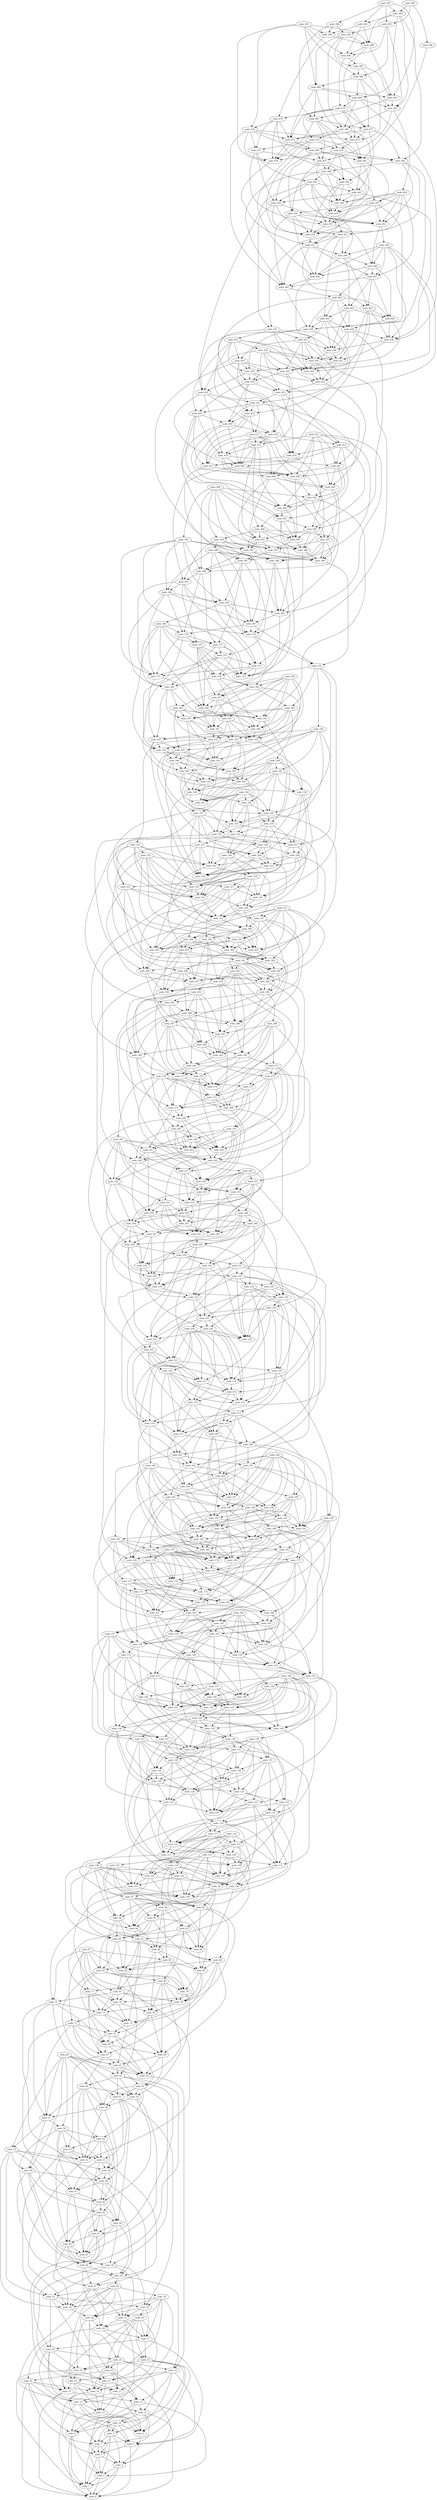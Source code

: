 digraph X {
nodo_1 -> nodo_0;
nodo_2 -> nodo_1;
nodo_2 -> nodo_0;
nodo_3 -> nodo_2;
nodo_3 -> nodo_1;
nodo_3 -> nodo_0;
nodo_4 -> nodo_0;
nodo_4 -> nodo_1;
nodo_4 -> nodo_2;
nodo_5 -> nodo_3;
nodo_5 -> nodo_2;
nodo_5 -> nodo_1;
nodo_6 -> nodo_0;
nodo_6 -> nodo_5;
nodo_7 -> nodo_1;
nodo_7 -> nodo_5;
nodo_7 -> nodo_3;
nodo_8 -> nodo_7;
nodo_8 -> nodo_2;
nodo_8 -> nodo_6;
nodo_8 -> nodo_5;
nodo_8 -> nodo_3;
nodo_9 -> nodo_3;
nodo_10 -> nodo_9;
nodo_10 -> nodo_6;
nodo_10 -> nodo_8;
nodo_10 -> nodo_7;
nodo_10 -> nodo_4;
nodo_11 -> nodo_0;
nodo_11 -> nodo_2;
nodo_11 -> nodo_6;
nodo_11 -> nodo_10;
nodo_11 -> nodo_9;
nodo_12 -> nodo_5;
nodo_12 -> nodo_9;
nodo_12 -> nodo_4;
nodo_13 -> nodo_12;
nodo_13 -> nodo_5;
nodo_13 -> nodo_9;
nodo_13 -> nodo_10;
nodo_14 -> nodo_8;
nodo_14 -> nodo_2;
nodo_14 -> nodo_4;
nodo_14 -> nodo_11;
nodo_15 -> nodo_14;
nodo_15 -> nodo_6;
nodo_15 -> nodo_0;
nodo_16 -> nodo_1;
nodo_16 -> nodo_12;
nodo_17 -> nodo_13;
nodo_17 -> nodo_9;
nodo_17 -> nodo_12;
nodo_18 -> nodo_7;
nodo_18 -> nodo_16;
nodo_18 -> nodo_15;
nodo_18 -> nodo_4;
nodo_18 -> nodo_0;
nodo_18 -> nodo_9;
nodo_19 -> nodo_12;
nodo_19 -> nodo_15;
nodo_19 -> nodo_7;
nodo_19 -> nodo_17;
nodo_19 -> nodo_16;
nodo_20 -> nodo_17;
nodo_20 -> nodo_14;
nodo_20 -> nodo_3;
nodo_20 -> nodo_18;
nodo_20 -> nodo_16;
nodo_21 -> nodo_14;
nodo_21 -> nodo_12;
nodo_21 -> nodo_16;
nodo_22 -> nodo_8;
nodo_22 -> nodo_6;
nodo_22 -> nodo_21;
nodo_22 -> nodo_14;
nodo_22 -> nodo_16;
nodo_23 -> nodo_15;
nodo_23 -> nodo_19;
nodo_23 -> nodo_1;
nodo_23 -> nodo_21;
nodo_24 -> nodo_20;
nodo_24 -> nodo_11;
nodo_24 -> nodo_22;
nodo_24 -> nodo_23;
nodo_24 -> nodo_17;
nodo_25 -> nodo_10;
nodo_25 -> nodo_7;
nodo_25 -> nodo_23;
nodo_25 -> nodo_21;
nodo_25 -> nodo_9;
nodo_26 -> nodo_15;
nodo_26 -> nodo_11;
nodo_26 -> nodo_24;
nodo_26 -> nodo_23;
nodo_26 -> nodo_13;
nodo_27 -> nodo_26;
nodo_27 -> nodo_6;
nodo_27 -> nodo_25;
nodo_28 -> nodo_25;
nodo_28 -> nodo_27;
nodo_28 -> nodo_18;
nodo_29 -> nodo_28;
nodo_29 -> nodo_20;
nodo_29 -> nodo_27;
nodo_29 -> nodo_25;
nodo_29 -> nodo_17;
nodo_29 -> nodo_24;
nodo_29 -> nodo_15;
nodo_30 -> nodo_28;
nodo_30 -> nodo_24;
nodo_30 -> nodo_16;
nodo_30 -> nodo_23;
nodo_31 -> nodo_4;
nodo_31 -> nodo_27;
nodo_31 -> nodo_28;
nodo_32 -> nodo_31;
nodo_32 -> nodo_27;
nodo_32 -> nodo_29;
nodo_32 -> nodo_30;
nodo_33 -> nodo_30;
nodo_34 -> nodo_32;
nodo_34 -> nodo_27;
nodo_34 -> nodo_33;
nodo_34 -> nodo_30;
nodo_34 -> nodo_19;
nodo_34 -> nodo_31;
nodo_34 -> nodo_13;
nodo_35 -> nodo_33;
nodo_35 -> nodo_32;
nodo_35 -> nodo_21;
nodo_35 -> nodo_26;
nodo_36 -> nodo_35;
nodo_36 -> nodo_19;
nodo_36 -> nodo_33;
nodo_36 -> nodo_31;
nodo_36 -> nodo_20;
nodo_36 -> nodo_34;
nodo_36 -> nodo_30;
nodo_37 -> nodo_33;
nodo_37 -> nodo_13;
nodo_37 -> nodo_31;
nodo_37 -> nodo_28;
nodo_38 -> nodo_22;
nodo_38 -> nodo_37;
nodo_38 -> nodo_36;
nodo_39 -> nodo_31;
nodo_39 -> nodo_35;
nodo_39 -> nodo_21;
nodo_39 -> nodo_32;
nodo_40 -> nodo_37;
nodo_40 -> nodo_38;
nodo_40 -> nodo_28;
nodo_41 -> nodo_40;
nodo_42 -> nodo_40;
nodo_42 -> nodo_41;
nodo_42 -> nodo_39;
nodo_42 -> nodo_33;
nodo_43 -> nodo_40;
nodo_43 -> nodo_17;
nodo_43 -> nodo_41;
nodo_43 -> nodo_42;
nodo_44 -> nodo_41;
nodo_44 -> nodo_43;
nodo_44 -> nodo_39;
nodo_44 -> nodo_38;
nodo_45 -> nodo_43;
nodo_45 -> nodo_44;
nodo_45 -> nodo_26;
nodo_45 -> nodo_41;
nodo_45 -> nodo_37;
nodo_46 -> nodo_42;
nodo_46 -> nodo_45;
nodo_46 -> nodo_44;
nodo_47 -> nodo_41;
nodo_47 -> nodo_46;
nodo_47 -> nodo_42;
nodo_48 -> nodo_46;
nodo_48 -> nodo_47;
nodo_48 -> nodo_38;
nodo_48 -> nodo_37;
nodo_49 -> nodo_45;
nodo_49 -> nodo_38;
nodo_49 -> nodo_41;
nodo_49 -> nodo_39;
nodo_49 -> nodo_48;
nodo_50 -> nodo_48;
nodo_50 -> nodo_47;
nodo_50 -> nodo_46;
nodo_51 -> nodo_38;
nodo_51 -> nodo_43;
nodo_51 -> nodo_50;
nodo_51 -> nodo_47;
nodo_52 -> nodo_33;
nodo_53 -> nodo_52;
nodo_53 -> nodo_51;
nodo_53 -> nodo_44;
nodo_53 -> nodo_35;
nodo_53 -> nodo_42;
nodo_54 -> nodo_48;
nodo_54 -> nodo_51;
nodo_54 -> nodo_50;
nodo_54 -> nodo_53;
nodo_54 -> nodo_52;
nodo_55 -> nodo_52;
nodo_55 -> nodo_50;
nodo_55 -> nodo_33;
nodo_55 -> nodo_46;
nodo_55 -> nodo_35;
nodo_55 -> nodo_49;
nodo_56 -> nodo_53;
nodo_56 -> nodo_54;
nodo_56 -> nodo_40;
nodo_56 -> nodo_51;
nodo_56 -> nodo_47;
nodo_56 -> nodo_48;
nodo_57 -> nodo_49;
nodo_57 -> nodo_56;
nodo_57 -> nodo_55;
nodo_58 -> nodo_45;
nodo_58 -> nodo_57;
nodo_58 -> nodo_52;
nodo_59 -> nodo_58;
nodo_59 -> nodo_41;
nodo_59 -> nodo_46;
nodo_60 -> nodo_54;
nodo_60 -> nodo_57;
nodo_60 -> nodo_59;
nodo_60 -> nodo_58;
nodo_60 -> nodo_52;
nodo_60 -> nodo_50;
nodo_61 -> nodo_44;
nodo_61 -> nodo_58;
nodo_61 -> nodo_32;
nodo_61 -> nodo_51;
nodo_61 -> nodo_50;
nodo_62 -> nodo_59;
nodo_62 -> nodo_54;
nodo_62 -> nodo_58;
nodo_62 -> nodo_61;
nodo_62 -> nodo_39;
nodo_63 -> nodo_61;
nodo_63 -> nodo_43;
nodo_63 -> nodo_59;
nodo_63 -> nodo_40;
nodo_63 -> nodo_60;
nodo_64 -> nodo_22;
nodo_65 -> nodo_63;
nodo_65 -> nodo_64;
nodo_65 -> nodo_62;
nodo_66 -> nodo_65;
nodo_66 -> nodo_49;
nodo_66 -> nodo_64;
nodo_66 -> nodo_57;
nodo_66 -> nodo_58;
nodo_66 -> nodo_61;
nodo_66 -> nodo_55;
nodo_66 -> nodo_59;
nodo_66 -> nodo_56;
nodo_67 -> nodo_65;
nodo_67 -> nodo_53;
nodo_67 -> nodo_60;
nodo_68 -> nodo_64;
nodo_68 -> nodo_62;
nodo_68 -> nodo_65;
nodo_69 -> nodo_64;
nodo_69 -> nodo_67;
nodo_69 -> nodo_68;
nodo_70 -> nodo_62;
nodo_70 -> nodo_69;
nodo_70 -> nodo_64;
nodo_70 -> nodo_67;
nodo_71 -> nodo_67;
nodo_71 -> nodo_64;
nodo_71 -> nodo_69;
nodo_71 -> nodo_70;
nodo_71 -> nodo_57;
nodo_71 -> nodo_47;
nodo_72 -> nodo_65;
nodo_72 -> nodo_70;
nodo_73 -> nodo_71;
nodo_73 -> nodo_72;
nodo_73 -> nodo_68;
nodo_74 -> nodo_69;
nodo_74 -> nodo_70;
nodo_74 -> nodo_68;
nodo_75 -> nodo_52;
nodo_75 -> nodo_63;
nodo_75 -> nodo_73;
nodo_75 -> nodo_57;
nodo_75 -> nodo_69;
nodo_76 -> nodo_74;
nodo_76 -> nodo_72;
nodo_76 -> nodo_73;
nodo_77 -> nodo_67;
nodo_77 -> nodo_73;
nodo_77 -> nodo_76;
nodo_77 -> nodo_72;
nodo_77 -> nodo_70;
nodo_78 -> nodo_73;
nodo_78 -> nodo_74;
nodo_79 -> nodo_59;
nodo_79 -> nodo_78;
nodo_79 -> nodo_72;
nodo_80 -> nodo_74;
nodo_80 -> nodo_64;
nodo_80 -> nodo_77;
nodo_80 -> nodo_68;
nodo_80 -> nodo_79;
nodo_80 -> nodo_78;
nodo_81 -> nodo_52;
nodo_81 -> nodo_73;
nodo_81 -> nodo_75;
nodo_81 -> nodo_76;
nodo_81 -> nodo_78;
nodo_82 -> nodo_81;
nodo_82 -> nodo_63;
nodo_83 -> nodo_65;
nodo_83 -> nodo_80;
nodo_83 -> nodo_79;
nodo_83 -> nodo_69;
nodo_84 -> nodo_72;
nodo_84 -> nodo_76;
nodo_84 -> nodo_79;
nodo_85 -> nodo_83;
nodo_85 -> nodo_84;
nodo_85 -> nodo_79;
nodo_85 -> nodo_82;
nodo_85 -> nodo_78;
nodo_86 -> nodo_67;
nodo_86 -> nodo_84;
nodo_86 -> nodo_82;
nodo_86 -> nodo_68;
nodo_86 -> nodo_78;
nodo_87 -> nodo_81;
nodo_87 -> nodo_77;
nodo_87 -> nodo_85;
nodo_87 -> nodo_82;
nodo_87 -> nodo_83;
nodo_87 -> nodo_71;
nodo_87 -> nodo_75;
nodo_87 -> nodo_74;
nodo_88 -> nodo_76;
nodo_88 -> nodo_85;
nodo_88 -> nodo_74;
nodo_88 -> nodo_84;
nodo_89 -> nodo_84;
nodo_90 -> nodo_89;
nodo_90 -> nodo_82;
nodo_90 -> nodo_83;
nodo_91 -> nodo_89;
nodo_91 -> nodo_82;
nodo_91 -> nodo_81;
nodo_91 -> nodo_88;
nodo_91 -> nodo_72;
nodo_92 -> nodo_89;
nodo_92 -> nodo_86;
nodo_92 -> nodo_78;
nodo_92 -> nodo_90;
nodo_93 -> nodo_80;
nodo_93 -> nodo_89;
nodo_93 -> nodo_86;
nodo_93 -> nodo_88;
nodo_93 -> nodo_90;
nodo_94 -> nodo_91;
nodo_94 -> nodo_88;
nodo_95 -> nodo_83;
nodo_95 -> nodo_77;
nodo_95 -> nodo_94;
nodo_95 -> nodo_86;
nodo_95 -> nodo_89;
nodo_96 -> nodo_93;
nodo_96 -> nodo_95;
nodo_96 -> nodo_85;
nodo_96 -> nodo_94;
nodo_96 -> nodo_88;
nodo_97 -> nodo_75;
nodo_97 -> nodo_96;
nodo_97 -> nodo_95;
nodo_97 -> nodo_92;
nodo_97 -> nodo_84;
nodo_97 -> nodo_94;
nodo_98 -> nodo_82;
nodo_98 -> nodo_94;
nodo_98 -> nodo_79;
nodo_98 -> nodo_90;
nodo_99 -> nodo_95;
nodo_99 -> nodo_98;
nodo_99 -> nodo_93;
nodo_99 -> nodo_92;
nodo_99 -> nodo_97;
nodo_101 -> nodo_100;
nodo_101 -> nodo_90;
nodo_102 -> nodo_89;
nodo_102 -> nodo_100;
nodo_102 -> nodo_101;
nodo_102 -> nodo_99;
nodo_103 -> nodo_92;
nodo_103 -> nodo_96;
nodo_103 -> nodo_91;
nodo_103 -> nodo_102;
nodo_103 -> nodo_98;
nodo_103 -> nodo_100;
nodo_103 -> nodo_101;
nodo_104 -> nodo_100;
nodo_104 -> nodo_89;
nodo_105 -> nodo_101;
nodo_105 -> nodo_104;
nodo_105 -> nodo_93;
nodo_105 -> nodo_76;
nodo_106 -> nodo_98;
nodo_106 -> nodo_100;
nodo_106 -> nodo_90;
nodo_106 -> nodo_101;
nodo_106 -> nodo_104;
nodo_106 -> nodo_105;
nodo_106 -> nodo_94;
nodo_108 -> nodo_107;
nodo_108 -> nodo_99;
nodo_108 -> nodo_91;
nodo_109 -> nodo_108;
nodo_109 -> nodo_94;
nodo_109 -> nodo_107;
nodo_109 -> nodo_100;
nodo_110 -> nodo_107;
nodo_110 -> nodo_105;
nodo_110 -> nodo_92;
nodo_110 -> nodo_102;
nodo_110 -> nodo_104;
nodo_110 -> nodo_96;
nodo_111 -> nodo_104;
nodo_111 -> nodo_107;
nodo_112 -> nodo_111;
nodo_112 -> nodo_102;
nodo_112 -> nodo_107;
nodo_112 -> nodo_105;
nodo_112 -> nodo_100;
nodo_112 -> nodo_98;
nodo_113 -> nodo_108;
nodo_113 -> nodo_97;
nodo_113 -> nodo_110;
nodo_114 -> nodo_113;
nodo_114 -> nodo_109;
nodo_115 -> nodo_112;
nodo_115 -> nodo_99;
nodo_115 -> nodo_108;
nodo_115 -> nodo_113;
nodo_115 -> nodo_109;
nodo_116 -> nodo_101;
nodo_116 -> nodo_105;
nodo_116 -> nodo_103;
nodo_116 -> nodo_111;
nodo_116 -> nodo_112;
nodo_116 -> nodo_115;
nodo_116 -> nodo_107;
nodo_116 -> nodo_114;
nodo_117 -> nodo_114;
nodo_117 -> nodo_109;
nodo_117 -> nodo_110;
nodo_117 -> nodo_113;
nodo_117 -> nodo_115;
nodo_118 -> nodo_113;
nodo_118 -> nodo_104;
nodo_118 -> nodo_111;
nodo_118 -> nodo_117;
nodo_118 -> nodo_114;
nodo_119 -> nodo_117;
nodo_119 -> nodo_100;
nodo_119 -> nodo_111;
nodo_119 -> nodo_118;
nodo_121 -> nodo_107;
nodo_121 -> nodo_120;
nodo_121 -> nodo_104;
nodo_121 -> nodo_114;
nodo_121 -> nodo_118;
nodo_122 -> nodo_120;
nodo_122 -> nodo_109;
nodo_122 -> nodo_101;
nodo_123 -> nodo_108;
nodo_123 -> nodo_111;
nodo_123 -> nodo_115;
nodo_123 -> nodo_120;
nodo_123 -> nodo_119;
nodo_124 -> nodo_122;
nodo_124 -> nodo_117;
nodo_124 -> nodo_120;
nodo_125 -> nodo_123;
nodo_125 -> nodo_119;
nodo_125 -> nodo_120;
nodo_125 -> nodo_106;
nodo_126 -> nodo_124;
nodo_126 -> nodo_122;
nodo_127 -> nodo_125;
nodo_127 -> nodo_124;
nodo_127 -> nodo_120;
nodo_128 -> nodo_124;
nodo_128 -> nodo_126;
nodo_128 -> nodo_108;
nodo_128 -> nodo_113;
nodo_129 -> nodo_122;
nodo_129 -> nodo_107;
nodo_129 -> nodo_128;
nodo_129 -> nodo_118;
nodo_129 -> nodo_121;
nodo_130 -> nodo_125;
nodo_130 -> nodo_124;
nodo_130 -> nodo_127;
nodo_131 -> nodo_121;
nodo_131 -> nodo_130;
nodo_131 -> nodo_123;
nodo_131 -> nodo_124;
nodo_131 -> nodo_119;
nodo_132 -> nodo_131;
nodo_132 -> nodo_130;
nodo_132 -> nodo_123;
nodo_132 -> nodo_127;
nodo_132 -> nodo_126;
nodo_133 -> nodo_114;
nodo_133 -> nodo_129;
nodo_133 -> nodo_102;
nodo_133 -> nodo_132;
nodo_133 -> nodo_128;
nodo_133 -> nodo_127;
nodo_134 -> nodo_129;
nodo_135 -> nodo_130;
nodo_135 -> nodo_131;
nodo_135 -> nodo_121;
nodo_135 -> nodo_132;
nodo_135 -> nodo_127;
nodo_135 -> nodo_126;
nodo_135 -> nodo_134;
nodo_136 -> nodo_134;
nodo_136 -> nodo_128;
nodo_136 -> nodo_111;
nodo_136 -> nodo_125;
nodo_136 -> nodo_132;
nodo_137 -> nodo_134;
nodo_137 -> nodo_127;
nodo_137 -> nodo_130;
nodo_137 -> nodo_126;
nodo_138 -> nodo_122;
nodo_138 -> nodo_126;
nodo_138 -> nodo_137;
nodo_138 -> nodo_125;
nodo_139 -> nodo_136;
nodo_139 -> nodo_120;
nodo_139 -> nodo_129;
nodo_139 -> nodo_122;
nodo_140 -> nodo_119;
nodo_140 -> nodo_134;
nodo_141 -> nodo_139;
nodo_141 -> nodo_138;
nodo_141 -> nodo_140;
nodo_141 -> nodo_134;
nodo_141 -> nodo_128;
nodo_142 -> nodo_141;
nodo_143 -> nodo_136;
nodo_143 -> nodo_139;
nodo_143 -> nodo_141;
nodo_144 -> nodo_140;
nodo_144 -> nodo_126;
nodo_144 -> nodo_143;
nodo_145 -> nodo_144;
nodo_145 -> nodo_140;
nodo_145 -> nodo_142;
nodo_145 -> nodo_139;
nodo_145 -> nodo_143;
nodo_146 -> nodo_140;
nodo_146 -> nodo_143;
nodo_146 -> nodo_142;
nodo_146 -> nodo_133;
nodo_146 -> nodo_135;
nodo_146 -> nodo_137;
nodo_146 -> nodo_141;
nodo_146 -> nodo_145;
nodo_146 -> nodo_138;
nodo_148 -> nodo_134;
nodo_148 -> nodo_138;
nodo_148 -> nodo_147;
nodo_148 -> nodo_136;
nodo_148 -> nodo_142;
nodo_149 -> nodo_147;
nodo_149 -> nodo_142;
nodo_150 -> nodo_142;
nodo_150 -> nodo_114;
nodo_150 -> nodo_149;
nodo_150 -> nodo_143;
nodo_150 -> nodo_147;
nodo_150 -> nodo_140;
nodo_151 -> nodo_148;
nodo_151 -> nodo_147;
nodo_151 -> nodo_143;
nodo_151 -> nodo_142;
nodo_151 -> nodo_144;
nodo_151 -> nodo_149;
nodo_152 -> nodo_120;
nodo_152 -> nodo_140;
nodo_152 -> nodo_150;
nodo_153 -> nodo_137;
nodo_153 -> nodo_131;
nodo_153 -> nodo_145;
nodo_153 -> nodo_130;
nodo_153 -> nodo_144;
nodo_154 -> nodo_139;
nodo_154 -> nodo_152;
nodo_155 -> nodo_154;
nodo_155 -> nodo_147;
nodo_155 -> nodo_148;
nodo_155 -> nodo_137;
nodo_155 -> nodo_153;
nodo_155 -> nodo_138;
nodo_156 -> nodo_155;
nodo_156 -> nodo_148;
nodo_157 -> nodo_155;
nodo_157 -> nodo_156;
nodo_157 -> nodo_152;
nodo_157 -> nodo_133;
nodo_157 -> nodo_147;
nodo_157 -> nodo_134;
nodo_158 -> nodo_150;
nodo_158 -> nodo_154;
nodo_158 -> nodo_149;
nodo_159 -> nodo_153;
nodo_159 -> nodo_156;
nodo_159 -> nodo_158;
nodo_160 -> nodo_144;
nodo_160 -> nodo_145;
nodo_160 -> nodo_147;
nodo_160 -> nodo_154;
nodo_161 -> nodo_152;
nodo_161 -> nodo_158;
nodo_162 -> nodo_153;
nodo_162 -> nodo_161;
nodo_162 -> nodo_151;
nodo_162 -> nodo_160;
nodo_163 -> nodo_162;
nodo_163 -> nodo_156;
nodo_163 -> nodo_158;
nodo_163 -> nodo_161;
nodo_163 -> nodo_160;
nodo_164 -> nodo_162;
nodo_164 -> nodo_157;
nodo_164 -> nodo_159;
nodo_164 -> nodo_163;
nodo_165 -> nodo_144;
nodo_165 -> nodo_156;
nodo_165 -> nodo_161;
nodo_165 -> nodo_159;
nodo_166 -> nodo_163;
nodo_166 -> nodo_151;
nodo_166 -> nodo_152;
nodo_166 -> nodo_158;
nodo_166 -> nodo_159;
nodo_166 -> nodo_161;
nodo_166 -> nodo_157;
nodo_166 -> nodo_154;
nodo_166 -> nodo_147;
nodo_167 -> nodo_159;
nodo_167 -> nodo_149;
nodo_168 -> nodo_162;
nodo_168 -> nodo_165;
nodo_168 -> nodo_161;
nodo_168 -> nodo_152;
nodo_169 -> nodo_168;
nodo_169 -> nodo_167;
nodo_170 -> nodo_160;
nodo_170 -> nodo_165;
nodo_170 -> nodo_164;
nodo_171 -> nodo_167;
nodo_171 -> nodo_149;
nodo_171 -> nodo_156;
nodo_171 -> nodo_169;
nodo_171 -> nodo_170;
nodo_172 -> nodo_170;
nodo_172 -> nodo_169;
nodo_173 -> nodo_169;
nodo_173 -> nodo_171;
nodo_173 -> nodo_160;
nodo_173 -> nodo_156;
nodo_173 -> nodo_172;
nodo_173 -> nodo_164;
nodo_174 -> nodo_168;
nodo_174 -> nodo_167;
nodo_175 -> nodo_154;
nodo_175 -> nodo_173;
nodo_175 -> nodo_174;
nodo_176 -> nodo_172;
nodo_176 -> nodo_142;
nodo_176 -> nodo_167;
nodo_176 -> nodo_175;
nodo_176 -> nodo_164;
nodo_176 -> nodo_174;
nodo_177 -> nodo_163;
nodo_177 -> nodo_175;
nodo_177 -> nodo_161;
nodo_177 -> nodo_168;
nodo_177 -> nodo_171;
nodo_178 -> nodo_175;
nodo_179 -> nodo_162;
nodo_179 -> nodo_174;
nodo_179 -> nodo_167;
nodo_179 -> nodo_178;
nodo_179 -> nodo_177;
nodo_179 -> nodo_175;
nodo_179 -> nodo_176;
nodo_179 -> nodo_172;
nodo_179 -> nodo_159;
nodo_180 -> nodo_174;
nodo_180 -> nodo_178;
nodo_180 -> nodo_176;
nodo_180 -> nodo_167;
nodo_181 -> nodo_173;
nodo_181 -> nodo_174;
nodo_181 -> nodo_178;
nodo_181 -> nodo_165;
nodo_181 -> nodo_168;
nodo_181 -> nodo_180;
nodo_182 -> nodo_172;
nodo_182 -> nodo_170;
nodo_183 -> nodo_149;
nodo_183 -> nodo_169;
nodo_183 -> nodo_164;
nodo_183 -> nodo_172;
nodo_183 -> nodo_182;
nodo_184 -> nodo_170;
nodo_185 -> nodo_184;
nodo_185 -> nodo_178;
nodo_185 -> nodo_182;
nodo_186 -> nodo_172;
nodo_186 -> nodo_170;
nodo_186 -> nodo_178;
nodo_186 -> nodo_185;
nodo_186 -> nodo_181;
nodo_187 -> nodo_175;
nodo_187 -> nodo_185;
nodo_188 -> nodo_184;
nodo_188 -> nodo_165;
nodo_188 -> nodo_177;
nodo_188 -> nodo_169;
nodo_188 -> nodo_178;
nodo_188 -> nodo_187;
nodo_189 -> nodo_184;
nodo_189 -> nodo_180;
nodo_189 -> nodo_185;
nodo_190 -> nodo_158;
nodo_190 -> nodo_188;
nodo_190 -> nodo_184;
nodo_190 -> nodo_177;
nodo_190 -> nodo_189;
nodo_190 -> nodo_183;
nodo_191 -> nodo_182;
nodo_191 -> nodo_187;
nodo_191 -> nodo_189;
nodo_192 -> nodo_187;
nodo_193 -> nodo_174;
nodo_193 -> nodo_192;
nodo_193 -> nodo_180;
nodo_193 -> nodo_154;
nodo_193 -> nodo_191;
nodo_194 -> nodo_187;
nodo_194 -> nodo_178;
nodo_194 -> nodo_193;
nodo_194 -> nodo_192;
nodo_194 -> nodo_188;
nodo_194 -> nodo_184;
nodo_195 -> nodo_191;
nodo_195 -> nodo_189;
nodo_195 -> nodo_186;
nodo_195 -> nodo_192;
nodo_196 -> nodo_183;
nodo_196 -> nodo_195;
nodo_196 -> nodo_184;
nodo_197 -> nodo_196;
nodo_198 -> nodo_187;
nodo_198 -> nodo_189;
nodo_198 -> nodo_195;
nodo_198 -> nodo_193;
nodo_199 -> nodo_186;
nodo_199 -> nodo_191;
nodo_199 -> nodo_192;
nodo_199 -> nodo_193;
nodo_199 -> nodo_198;
nodo_200 -> nodo_197;
nodo_200 -> nodo_182;
nodo_200 -> nodo_195;
nodo_200 -> nodo_187;
nodo_201 -> nodo_182;
nodo_201 -> nodo_196;
nodo_201 -> nodo_180;
nodo_201 -> nodo_185;
nodo_201 -> nodo_191;
nodo_202 -> nodo_200;
nodo_202 -> nodo_197;
nodo_202 -> nodo_195;
nodo_202 -> nodo_198;
nodo_203 -> nodo_192;
nodo_203 -> nodo_202;
nodo_203 -> nodo_201;
nodo_203 -> nodo_196;
nodo_203 -> nodo_169;
nodo_204 -> nodo_186;
nodo_204 -> nodo_194;
nodo_204 -> nodo_199;
nodo_204 -> nodo_197;
nodo_204 -> nodo_198;
nodo_204 -> nodo_192;
nodo_204 -> nodo_200;
nodo_204 -> nodo_196;
nodo_204 -> nodo_203;
nodo_204 -> nodo_202;
nodo_205 -> nodo_198;
nodo_205 -> nodo_199;
nodo_205 -> nodo_184;
nodo_206 -> nodo_185;
nodo_206 -> nodo_201;
nodo_206 -> nodo_189;
nodo_206 -> nodo_171;
nodo_206 -> nodo_196;
nodo_206 -> nodo_197;
nodo_206 -> nodo_202;
nodo_207 -> nodo_205;
nodo_207 -> nodo_200;
nodo_207 -> nodo_183;
nodo_207 -> nodo_203;
nodo_208 -> nodo_203;
nodo_208 -> nodo_190;
nodo_208 -> nodo_199;
nodo_208 -> nodo_207;
nodo_209 -> nodo_194;
nodo_209 -> nodo_208;
nodo_209 -> nodo_202;
nodo_209 -> nodo_197;
nodo_210 -> nodo_191;
nodo_210 -> nodo_206;
nodo_210 -> nodo_205;
nodo_211 -> nodo_208;
nodo_211 -> nodo_200;
nodo_212 -> nodo_205;
nodo_212 -> nodo_211;
nodo_212 -> nodo_197;
nodo_212 -> nodo_207;
nodo_212 -> nodo_209;
nodo_213 -> nodo_201;
nodo_213 -> nodo_212;
nodo_213 -> nodo_208;
nodo_213 -> nodo_210;
nodo_213 -> nodo_181;
nodo_213 -> nodo_192;
nodo_214 -> nodo_210;
nodo_214 -> nodo_213;
nodo_214 -> nodo_209;
nodo_214 -> nodo_211;
nodo_215 -> nodo_212;
nodo_216 -> nodo_215;
nodo_216 -> nodo_209;
nodo_216 -> nodo_214;
nodo_217 -> nodo_211;
nodo_217 -> nodo_216;
nodo_217 -> nodo_214;
nodo_218 -> nodo_217;
nodo_218 -> nodo_211;
nodo_218 -> nodo_214;
nodo_218 -> nodo_215;
nodo_218 -> nodo_216;
nodo_218 -> nodo_207;
nodo_219 -> nodo_216;
nodo_220 -> nodo_213;
nodo_220 -> nodo_219;
nodo_220 -> nodo_190;
nodo_220 -> nodo_215;
nodo_221 -> nodo_205;
nodo_221 -> nodo_220;
nodo_221 -> nodo_207;
nodo_221 -> nodo_217;
nodo_222 -> nodo_215;
nodo_222 -> nodo_211;
nodo_222 -> nodo_209;
nodo_222 -> nodo_219;
nodo_222 -> nodo_217;
nodo_222 -> nodo_221;
nodo_224 -> nodo_221;
nodo_224 -> nodo_218;
nodo_224 -> nodo_219;
nodo_224 -> nodo_217;
nodo_224 -> nodo_223;
nodo_224 -> nodo_210;
nodo_224 -> nodo_216;
nodo_225 -> nodo_221;
nodo_225 -> nodo_222;
nodo_226 -> nodo_223;
nodo_226 -> nodo_219;
nodo_226 -> nodo_225;
nodo_226 -> nodo_215;
nodo_226 -> nodo_214;
nodo_227 -> nodo_226;
nodo_227 -> nodo_224;
nodo_227 -> nodo_210;
nodo_227 -> nodo_215;
nodo_228 -> nodo_227;
nodo_228 -> nodo_197;
nodo_228 -> nodo_219;
nodo_228 -> nodo_225;
nodo_228 -> nodo_223;
nodo_228 -> nodo_220;
nodo_229 -> nodo_208;
nodo_229 -> nodo_228;
nodo_229 -> nodo_217;
nodo_230 -> nodo_205;
nodo_230 -> nodo_220;
nodo_230 -> nodo_229;
nodo_230 -> nodo_226;
nodo_230 -> nodo_225;
nodo_230 -> nodo_223;
nodo_231 -> nodo_225;
nodo_231 -> nodo_223;
nodo_231 -> nodo_227;
nodo_232 -> nodo_229;
nodo_232 -> nodo_220;
nodo_232 -> nodo_212;
nodo_232 -> nodo_223;
nodo_232 -> nodo_227;
nodo_232 -> nodo_215;
nodo_233 -> nodo_211;
nodo_233 -> nodo_223;
nodo_233 -> nodo_231;
nodo_233 -> nodo_216;
nodo_233 -> nodo_232;
nodo_234 -> nodo_222;
nodo_234 -> nodo_231;
nodo_235 -> nodo_226;
nodo_235 -> nodo_234;
nodo_235 -> nodo_231;
nodo_236 -> nodo_227;
nodo_236 -> nodo_235;
nodo_236 -> nodo_230;
nodo_236 -> nodo_234;
nodo_236 -> nodo_231;
nodo_237 -> nodo_229;
nodo_237 -> nodo_233;
nodo_237 -> nodo_231;
nodo_237 -> nodo_221;
nodo_237 -> nodo_219;
nodo_237 -> nodo_234;
nodo_238 -> nodo_235;
nodo_238 -> nodo_229;
nodo_238 -> nodo_234;
nodo_239 -> nodo_236;
nodo_239 -> nodo_238;
nodo_239 -> nodo_210;
nodo_239 -> nodo_237;
nodo_239 -> nodo_223;
nodo_240 -> nodo_233;
nodo_240 -> nodo_225;
nodo_240 -> nodo_238;
nodo_240 -> nodo_239;
nodo_241 -> nodo_182;
nodo_241 -> nodo_235;
nodo_241 -> nodo_238;
nodo_241 -> nodo_240;
nodo_242 -> nodo_232;
nodo_242 -> nodo_225;
nodo_242 -> nodo_238;
nodo_242 -> nodo_239;
nodo_242 -> nodo_219;
nodo_243 -> nodo_239;
nodo_244 -> nodo_234;
nodo_244 -> nodo_241;
nodo_244 -> nodo_238;
nodo_244 -> nodo_240;
nodo_245 -> nodo_242;
nodo_246 -> nodo_241;
nodo_246 -> nodo_242;
nodo_246 -> nodo_233;
nodo_246 -> nodo_229;
nodo_246 -> nodo_236;
nodo_246 -> nodo_243;
nodo_247 -> nodo_234;
nodo_247 -> nodo_241;
nodo_247 -> nodo_243;
nodo_247 -> nodo_245;
nodo_248 -> nodo_243;
nodo_248 -> nodo_246;
nodo_248 -> nodo_230;
nodo_248 -> nodo_240;
nodo_248 -> nodo_235;
nodo_248 -> nodo_247;
nodo_249 -> nodo_244;
nodo_249 -> nodo_218;
nodo_249 -> nodo_247;
nodo_249 -> nodo_245;
nodo_250 -> nodo_246;
nodo_250 -> nodo_244;
nodo_250 -> nodo_245;
nodo_251 -> nodo_243;
nodo_251 -> nodo_249;
nodo_251 -> nodo_244;
nodo_251 -> nodo_247;
nodo_251 -> nodo_245;
nodo_251 -> nodo_250;
nodo_252 -> nodo_237;
nodo_252 -> nodo_248;
nodo_252 -> nodo_245;
nodo_253 -> nodo_247;
nodo_253 -> nodo_249;
nodo_253 -> nodo_236;
nodo_254 -> nodo_245;
nodo_254 -> nodo_250;
nodo_254 -> nodo_253;
nodo_255 -> nodo_252;
nodo_255 -> nodo_254;
nodo_255 -> nodo_228;
nodo_255 -> nodo_253;
nodo_255 -> nodo_243;
nodo_255 -> nodo_249;
nodo_256 -> nodo_253;
nodo_256 -> nodo_254;
nodo_257 -> nodo_249;
nodo_257 -> nodo_254;
nodo_257 -> nodo_256;
nodo_257 -> nodo_253;
nodo_258 -> nodo_254;
nodo_258 -> nodo_245;
nodo_258 -> nodo_255;
nodo_258 -> nodo_243;
nodo_258 -> nodo_248;
nodo_258 -> nodo_256;
nodo_258 -> nodo_252;
nodo_259 -> nodo_240;
nodo_259 -> nodo_244;
nodo_259 -> nodo_250;
nodo_259 -> nodo_251;
nodo_260 -> nodo_259;
nodo_260 -> nodo_252;
nodo_260 -> nodo_243;
nodo_261 -> nodo_260;
nodo_261 -> nodo_250;
nodo_261 -> nodo_256;
nodo_261 -> nodo_257;
nodo_262 -> nodo_250;
nodo_262 -> nodo_257;
nodo_263 -> nodo_260;
nodo_263 -> nodo_259;
nodo_264 -> nodo_262;
nodo_265 -> nodo_259;
nodo_265 -> nodo_241;
nodo_265 -> nodo_261;
nodo_265 -> nodo_264;
nodo_265 -> nodo_253;
nodo_265 -> nodo_263;
nodo_265 -> nodo_252;
nodo_266 -> nodo_262;
nodo_266 -> nodo_261;
nodo_266 -> nodo_251;
nodo_266 -> nodo_263;
nodo_266 -> nodo_264;
nodo_267 -> nodo_266;
nodo_267 -> nodo_260;
nodo_267 -> nodo_264;
nodo_267 -> nodo_263;
nodo_267 -> nodo_258;
nodo_268 -> nodo_235;
nodo_268 -> nodo_267;
nodo_268 -> nodo_264;
nodo_268 -> nodo_266;
nodo_269 -> nodo_268;
nodo_269 -> nodo_254;
nodo_269 -> nodo_242;
nodo_270 -> nodo_257;
nodo_270 -> nodo_266;
nodo_270 -> nodo_261;
nodo_270 -> nodo_256;
nodo_270 -> nodo_262;
nodo_270 -> nodo_263;
nodo_271 -> nodo_268;
nodo_271 -> nodo_261;
nodo_272 -> nodo_271;
nodo_272 -> nodo_256;
nodo_272 -> nodo_269;
nodo_273 -> nodo_271;
nodo_273 -> nodo_267;
nodo_273 -> nodo_270;
nodo_273 -> nodo_272;
nodo_273 -> nodo_263;
nodo_274 -> nodo_271;
nodo_274 -> nodo_264;
nodo_274 -> nodo_273;
nodo_274 -> nodo_270;
nodo_274 -> nodo_269;
nodo_275 -> nodo_264;
nodo_275 -> nodo_272;
nodo_275 -> nodo_273;
nodo_275 -> nodo_252;
nodo_275 -> nodo_263;
nodo_275 -> nodo_274;
nodo_276 -> nodo_269;
nodo_277 -> nodo_269;
nodo_277 -> nodo_271;
nodo_277 -> nodo_262;
nodo_277 -> nodo_276;
nodo_278 -> nodo_276;
nodo_278 -> nodo_273;
nodo_278 -> nodo_265;
nodo_278 -> nodo_271;
nodo_278 -> nodo_272;
nodo_278 -> nodo_256;
nodo_279 -> nodo_264;
nodo_279 -> nodo_268;
nodo_279 -> nodo_276;
nodo_279 -> nodo_272;
nodo_280 -> nodo_278;
nodo_280 -> nodo_255;
nodo_280 -> nodo_279;
nodo_280 -> nodo_277;
nodo_281 -> nodo_275;
nodo_281 -> nodo_277;
nodo_281 -> nodo_276;
nodo_281 -> nodo_280;
nodo_282 -> nodo_278;
nodo_282 -> nodo_277;
nodo_282 -> nodo_267;
nodo_283 -> nodo_280;
nodo_284 -> nodo_281;
nodo_284 -> nodo_282;
nodo_284 -> nodo_274;
nodo_284 -> nodo_283;
nodo_285 -> nodo_284;
nodo_285 -> nodo_283;
nodo_285 -> nodo_272;
nodo_286 -> nodo_281;
nodo_286 -> nodo_275;
nodo_286 -> nodo_285;
nodo_286 -> nodo_283;
nodo_286 -> nodo_262;
nodo_286 -> nodo_276;
nodo_286 -> nodo_279;
nodo_287 -> nodo_285;
nodo_287 -> nodo_283;
nodo_287 -> nodo_279;
nodo_287 -> nodo_280;
nodo_287 -> nodo_276;
nodo_287 -> nodo_268;
nodo_288 -> nodo_285;
nodo_288 -> nodo_281;
nodo_289 -> nodo_284;
nodo_289 -> nodo_262;
nodo_289 -> nodo_288;
nodo_289 -> nodo_282;
nodo_290 -> nodo_288;
nodo_290 -> nodo_257;
nodo_290 -> nodo_284;
nodo_290 -> nodo_271;
nodo_290 -> nodo_289;
nodo_291 -> nodo_289;
nodo_291 -> nodo_285;
nodo_291 -> nodo_283;
nodo_291 -> nodo_290;
nodo_291 -> nodo_279;
nodo_291 -> nodo_280;
nodo_291 -> nodo_282;
nodo_292 -> nodo_282;
nodo_293 -> nodo_285;
nodo_293 -> nodo_288;
nodo_293 -> nodo_269;
nodo_293 -> nodo_292;
nodo_294 -> nodo_287;
nodo_294 -> nodo_286;
nodo_294 -> nodo_290;
nodo_294 -> nodo_283;
nodo_295 -> nodo_288;
nodo_295 -> nodo_294;
nodo_295 -> nodo_281;
nodo_295 -> nodo_276;
nodo_295 -> nodo_292;
nodo_295 -> nodo_293;
nodo_296 -> nodo_294;
nodo_296 -> nodo_274;
nodo_296 -> nodo_292;
nodo_297 -> nodo_277;
nodo_298 -> nodo_296;
nodo_298 -> nodo_259;
nodo_298 -> nodo_292;
nodo_298 -> nodo_293;
nodo_298 -> nodo_289;
nodo_298 -> nodo_297;
nodo_299 -> nodo_294;
nodo_299 -> nodo_297;
nodo_299 -> nodo_296;
nodo_300 -> nodo_284;
nodo_300 -> nodo_297;
nodo_300 -> nodo_292;
nodo_301 -> nodo_300;
nodo_301 -> nodo_295;
nodo_301 -> nodo_260;
nodo_301 -> nodo_299;
nodo_301 -> nodo_296;
nodo_301 -> nodo_294;
nodo_302 -> nodo_293;
nodo_302 -> nodo_288;
nodo_302 -> nodo_299;
nodo_303 -> nodo_297;
nodo_303 -> nodo_287;
nodo_303 -> nodo_302;
nodo_303 -> nodo_292;
nodo_304 -> nodo_298;
nodo_304 -> nodo_299;
nodo_304 -> nodo_302;
nodo_305 -> nodo_300;
nodo_305 -> nodo_301;
nodo_306 -> nodo_297;
nodo_306 -> nodo_291;
nodo_306 -> nodo_305;
nodo_306 -> nodo_304;
nodo_306 -> nodo_303;
nodo_306 -> nodo_293;
nodo_307 -> nodo_302;
nodo_308 -> nodo_302;
nodo_308 -> nodo_303;
nodo_308 -> nodo_300;
nodo_308 -> nodo_292;
nodo_308 -> nodo_307;
nodo_309 -> nodo_304;
nodo_309 -> nodo_308;
nodo_309 -> nodo_306;
nodo_309 -> nodo_307;
nodo_310 -> nodo_305;
nodo_310 -> nodo_283;
nodo_310 -> nodo_303;
nodo_310 -> nodo_307;
nodo_310 -> nodo_304;
nodo_311 -> nodo_310;
nodo_311 -> nodo_288;
nodo_311 -> nodo_296;
nodo_311 -> nodo_289;
nodo_311 -> nodo_309;
nodo_312 -> nodo_304;
nodo_312 -> nodo_310;
nodo_312 -> nodo_307;
nodo_312 -> nodo_302;
nodo_312 -> nodo_309;
nodo_312 -> nodo_297;
nodo_312 -> nodo_299;
nodo_312 -> nodo_311;
nodo_312 -> nodo_305;
nodo_313 -> nodo_309;
nodo_313 -> nodo_260;
nodo_314 -> nodo_313;
nodo_314 -> nodo_308;
nodo_314 -> nodo_295;
nodo_315 -> nodo_313;
nodo_316 -> nodo_313;
nodo_316 -> nodo_314;
nodo_317 -> nodo_300;
nodo_317 -> nodo_305;
nodo_317 -> nodo_311;
nodo_317 -> nodo_308;
nodo_317 -> nodo_316;
nodo_318 -> nodo_309;
nodo_318 -> nodo_282;
nodo_318 -> nodo_315;
nodo_319 -> nodo_318;
nodo_319 -> nodo_306;
nodo_319 -> nodo_316;
nodo_319 -> nodo_317;
nodo_319 -> nodo_315;
nodo_319 -> nodo_314;
nodo_320 -> nodo_303;
nodo_320 -> nodo_319;
nodo_321 -> nodo_313;
nodo_321 -> nodo_315;
nodo_321 -> nodo_297;
nodo_321 -> nodo_305;
nodo_321 -> nodo_296;
nodo_322 -> nodo_310;
nodo_322 -> nodo_320;
nodo_322 -> nodo_317;
nodo_322 -> nodo_299;
nodo_322 -> nodo_314;
nodo_322 -> nodo_307;
nodo_322 -> nodo_318;
nodo_323 -> nodo_304;
nodo_323 -> nodo_313;
nodo_323 -> nodo_322;
nodo_323 -> nodo_320;
nodo_323 -> nodo_315;
nodo_323 -> nodo_316;
nodo_323 -> nodo_321;
nodo_325 -> nodo_316;
nodo_325 -> nodo_321;
nodo_325 -> nodo_324;
nodo_326 -> nodo_325;
nodo_326 -> nodo_305;
nodo_326 -> nodo_314;
nodo_326 -> nodo_324;
nodo_327 -> nodo_324;
nodo_327 -> nodo_298;
nodo_327 -> nodo_326;
nodo_327 -> nodo_307;
nodo_327 -> nodo_325;
nodo_327 -> nodo_320;
nodo_328 -> nodo_320;
nodo_328 -> nodo_318;
nodo_328 -> nodo_324;
nodo_328 -> nodo_319;
nodo_328 -> nodo_311;
nodo_329 -> nodo_320;
nodo_329 -> nodo_301;
nodo_329 -> nodo_325;
nodo_329 -> nodo_316;
nodo_329 -> nodo_315;
nodo_330 -> nodo_326;
nodo_330 -> nodo_324;
nodo_330 -> nodo_325;
nodo_330 -> nodo_329;
nodo_331 -> nodo_318;
nodo_331 -> nodo_317;
nodo_331 -> nodo_329;
nodo_332 -> nodo_327;
nodo_332 -> nodo_313;
nodo_332 -> nodo_290;
nodo_332 -> nodo_328;
nodo_332 -> nodo_331;
nodo_333 -> nodo_300;
nodo_333 -> nodo_330;
nodo_333 -> nodo_320;
nodo_333 -> nodo_331;
nodo_334 -> nodo_330;
nodo_334 -> nodo_332;
nodo_334 -> nodo_315;
nodo_334 -> nodo_331;
nodo_334 -> nodo_328;
nodo_335 -> nodo_314;
nodo_335 -> nodo_333;
nodo_336 -> nodo_335;
nodo_336 -> nodo_307;
nodo_336 -> nodo_334;
nodo_337 -> nodo_324;
nodo_337 -> nodo_330;
nodo_337 -> nodo_333;
nodo_337 -> nodo_327;
nodo_337 -> nodo_335;
nodo_337 -> nodo_315;
nodo_338 -> nodo_328;
nodo_338 -> nodo_332;
nodo_338 -> nodo_336;
nodo_338 -> nodo_335;
nodo_339 -> nodo_331;
nodo_339 -> nodo_330;
nodo_339 -> nodo_325;
nodo_339 -> nodo_329;
nodo_340 -> nodo_318;
nodo_340 -> nodo_332;
nodo_340 -> nodo_338;
nodo_342 -> nodo_321;
nodo_342 -> nodo_337;
nodo_342 -> nodo_341;
nodo_342 -> nodo_336;
nodo_342 -> nodo_335;
nodo_342 -> nodo_338;
nodo_342 -> nodo_334;
nodo_342 -> nodo_333;
nodo_343 -> nodo_338;
nodo_343 -> nodo_340;
nodo_343 -> nodo_335;
nodo_343 -> nodo_341;
nodo_344 -> nodo_340;
nodo_344 -> nodo_341;
nodo_345 -> nodo_344;
nodo_345 -> nodo_339;
nodo_345 -> nodo_341;
nodo_345 -> nodo_336;
nodo_345 -> nodo_338;
nodo_345 -> nodo_326;
nodo_346 -> nodo_344;
nodo_346 -> nodo_341;
nodo_346 -> nodo_343;
nodo_346 -> nodo_340;
nodo_347 -> nodo_343;
nodo_347 -> nodo_341;
nodo_348 -> nodo_340;
nodo_348 -> nodo_339;
nodo_348 -> nodo_341;
nodo_348 -> nodo_334;
nodo_348 -> nodo_343;
nodo_348 -> nodo_347;
nodo_348 -> nodo_345;
nodo_349 -> nodo_347;
nodo_349 -> nodo_344;
nodo_349 -> nodo_346;
nodo_349 -> nodo_339;
nodo_349 -> nodo_324;
nodo_350 -> nodo_340;
nodo_350 -> nodo_341;
nodo_351 -> nodo_347;
nodo_351 -> nodo_326;
nodo_351 -> nodo_349;
nodo_351 -> nodo_350;
nodo_351 -> nodo_337;
nodo_352 -> nodo_347;
nodo_352 -> nodo_350;
nodo_352 -> nodo_349;
nodo_353 -> nodo_347;
nodo_353 -> nodo_352;
nodo_353 -> nodo_344;
nodo_353 -> nodo_343;
nodo_353 -> nodo_349;
nodo_354 -> nodo_331;
nodo_354 -> nodo_344;
nodo_354 -> nodo_333;
nodo_354 -> nodo_353;
nodo_354 -> nodo_350;
nodo_354 -> nodo_345;
nodo_354 -> nodo_351;
nodo_355 -> nodo_324;
nodo_355 -> nodo_352;
nodo_355 -> nodo_351;
nodo_355 -> nodo_346;
nodo_356 -> nodo_352;
nodo_356 -> nodo_323;
nodo_356 -> nodo_336;
nodo_356 -> nodo_350;
nodo_357 -> nodo_356;
nodo_357 -> nodo_353;
nodo_358 -> nodo_350;
nodo_358 -> nodo_339;
nodo_359 -> nodo_346;
nodo_359 -> nodo_358;
nodo_359 -> nodo_350;
nodo_359 -> nodo_357;
nodo_360 -> nodo_355;
nodo_360 -> nodo_358;
nodo_361 -> nodo_353;
nodo_361 -> nodo_358;
nodo_361 -> nodo_360;
nodo_361 -> nodo_357;
nodo_361 -> nodo_356;
nodo_362 -> nodo_358;
nodo_362 -> nodo_335;
nodo_362 -> nodo_360;
nodo_363 -> nodo_356;
nodo_363 -> nodo_360;
nodo_363 -> nodo_362;
nodo_363 -> nodo_359;
nodo_363 -> nodo_351;
nodo_363 -> nodo_357;
nodo_364 -> nodo_363;
nodo_364 -> nodo_362;
nodo_364 -> nodo_359;
nodo_364 -> nodo_355;
nodo_365 -> nodo_355;
nodo_365 -> nodo_359;
nodo_365 -> nodo_358;
nodo_365 -> nodo_357;
nodo_365 -> nodo_348;
nodo_365 -> nodo_360;
nodo_366 -> nodo_357;
nodo_366 -> nodo_361;
nodo_367 -> nodo_362;
nodo_367 -> nodo_361;
nodo_367 -> nodo_359;
nodo_367 -> nodo_366;
nodo_368 -> nodo_357;
nodo_368 -> nodo_365;
nodo_368 -> nodo_367;
nodo_368 -> nodo_347;
nodo_369 -> nodo_346;
nodo_369 -> nodo_363;
nodo_369 -> nodo_356;
nodo_369 -> nodo_368;
nodo_369 -> nodo_360;
nodo_369 -> nodo_366;
nodo_369 -> nodo_361;
nodo_369 -> nodo_362;
nodo_370 -> nodo_364;
nodo_370 -> nodo_368;
nodo_370 -> nodo_358;
nodo_370 -> nodo_360;
nodo_371 -> nodo_366;
nodo_371 -> nodo_355;
nodo_373 -> nodo_372;
nodo_373 -> nodo_371;
nodo_373 -> nodo_367;
nodo_373 -> nodo_370;
nodo_374 -> nodo_365;
nodo_374 -> nodo_336;
nodo_374 -> nodo_372;
nodo_374 -> nodo_316;
nodo_374 -> nodo_354;
nodo_375 -> nodo_344;
nodo_375 -> nodo_366;
nodo_375 -> nodo_371;
nodo_375 -> nodo_372;
nodo_375 -> nodo_373;
nodo_376 -> nodo_370;
nodo_376 -> nodo_368;
nodo_376 -> nodo_367;
nodo_376 -> nodo_366;
nodo_376 -> nodo_372;
nodo_376 -> nodo_375;
nodo_377 -> nodo_375;
nodo_377 -> nodo_372;
nodo_377 -> nodo_370;
nodo_377 -> nodo_364;
nodo_378 -> nodo_371;
nodo_378 -> nodo_377;
nodo_378 -> nodo_376;
nodo_378 -> nodo_352;
nodo_379 -> nodo_374;
nodo_379 -> nodo_368;
nodo_380 -> nodo_352;
nodo_380 -> nodo_370;
nodo_380 -> nodo_379;
nodo_380 -> nodo_377;
nodo_380 -> nodo_378;
nodo_380 -> nodo_366;
nodo_380 -> nodo_364;
nodo_381 -> nodo_374;
nodo_381 -> nodo_379;
nodo_381 -> nodo_378;
nodo_382 -> nodo_381;
nodo_382 -> nodo_372;
nodo_383 -> nodo_379;
nodo_383 -> nodo_381;
nodo_383 -> nodo_380;
nodo_383 -> nodo_382;
nodo_384 -> nodo_378;
nodo_384 -> nodo_383;
nodo_384 -> nodo_381;
nodo_384 -> nodo_371;
nodo_384 -> nodo_364;
nodo_385 -> nodo_373;
nodo_385 -> nodo_383;
nodo_385 -> nodo_376;
nodo_385 -> nodo_371;
nodo_385 -> nodo_384;
nodo_386 -> nodo_377;
nodo_386 -> nodo_378;
nodo_386 -> nodo_385;
nodo_387 -> nodo_377;
nodo_387 -> nodo_386;
nodo_387 -> nodo_383;
nodo_387 -> nodo_375;
nodo_388 -> nodo_379;
nodo_388 -> nodo_382;
nodo_388 -> nodo_367;
nodo_389 -> nodo_381;
nodo_389 -> nodo_384;
nodo_389 -> nodo_373;
nodo_389 -> nodo_388;
nodo_389 -> nodo_387;
nodo_389 -> nodo_379;
nodo_389 -> nodo_382;
nodo_390 -> nodo_374;
nodo_391 -> nodo_386;
nodo_391 -> nodo_390;
nodo_391 -> nodo_388;
nodo_392 -> nodo_388;
nodo_392 -> nodo_384;
nodo_392 -> nodo_372;
nodo_392 -> nodo_386;
nodo_392 -> nodo_371;
nodo_392 -> nodo_383;
nodo_392 -> nodo_391;
nodo_393 -> nodo_387;
nodo_393 -> nodo_390;
nodo_394 -> nodo_393;
nodo_394 -> nodo_385;
nodo_394 -> nodo_390;
nodo_394 -> nodo_391;
nodo_394 -> nodo_381;
nodo_394 -> nodo_389;
nodo_395 -> nodo_393;
nodo_395 -> nodo_391;
nodo_395 -> nodo_372;
nodo_396 -> nodo_379;
nodo_396 -> nodo_390;
nodo_397 -> nodo_393;
nodo_397 -> nodo_390;
nodo_397 -> nodo_387;
nodo_397 -> nodo_386;
nodo_397 -> nodo_388;
nodo_398 -> nodo_396;
nodo_398 -> nodo_393;
nodo_399 -> nodo_396;
nodo_399 -> nodo_397;
nodo_399 -> nodo_395;
nodo_399 -> nodo_398;
nodo_400 -> nodo_382;
nodo_400 -> nodo_396;
nodo_400 -> nodo_391;
nodo_400 -> nodo_398;
nodo_400 -> nodo_394;
nodo_400 -> nodo_395;
nodo_401 -> nodo_399;
nodo_401 -> nodo_382;
nodo_401 -> nodo_398;
nodo_401 -> nodo_396;
nodo_402 -> nodo_401;
nodo_402 -> nodo_398;
nodo_403 -> nodo_402;
nodo_403 -> nodo_362;
nodo_403 -> nodo_390;
nodo_403 -> nodo_400;
nodo_404 -> nodo_386;
nodo_404 -> nodo_394;
nodo_404 -> nodo_401;
nodo_404 -> nodo_403;
nodo_404 -> nodo_398;
nodo_404 -> nodo_393;
nodo_404 -> nodo_392;
nodo_404 -> nodo_395;
nodo_405 -> nodo_397;
nodo_405 -> nodo_403;
nodo_405 -> nodo_390;
nodo_406 -> nodo_395;
nodo_406 -> nodo_397;
nodo_406 -> nodo_405;
nodo_406 -> nodo_393;
nodo_407 -> nodo_405;
nodo_407 -> nodo_406;
nodo_407 -> nodo_402;
nodo_407 -> nodo_403;
nodo_408 -> nodo_398;
nodo_408 -> nodo_403;
nodo_409 -> nodo_387;
nodo_409 -> nodo_408;
nodo_410 -> nodo_407;
nodo_410 -> nodo_405;
nodo_410 -> nodo_408;
nodo_410 -> nodo_409;
nodo_411 -> nodo_409;
nodo_411 -> nodo_410;
nodo_411 -> nodo_395;
nodo_411 -> nodo_402;
nodo_411 -> nodo_400;
nodo_412 -> nodo_408;
nodo_412 -> nodo_385;
nodo_413 -> nodo_408;
nodo_413 -> nodo_409;
nodo_413 -> nodo_402;
nodo_413 -> nodo_405;
nodo_413 -> nodo_407;
nodo_413 -> nodo_388;
nodo_413 -> nodo_382;
nodo_413 -> nodo_411;
nodo_414 -> nodo_399;
nodo_414 -> nodo_406;
nodo_414 -> nodo_412;
nodo_415 -> nodo_407;
nodo_415 -> nodo_412;
nodo_415 -> nodo_399;
nodo_415 -> nodo_401;
nodo_415 -> nodo_414;
nodo_416 -> nodo_415;
nodo_416 -> nodo_414;
nodo_416 -> nodo_412;
nodo_416 -> nodo_411;
nodo_417 -> nodo_406;
nodo_417 -> nodo_396;
nodo_417 -> nodo_412;
nodo_417 -> nodo_409;
nodo_417 -> nodo_408;
nodo_417 -> nodo_411;
nodo_418 -> nodo_396;
nodo_418 -> nodo_416;
nodo_418 -> nodo_402;
nodo_418 -> nodo_409;
nodo_419 -> nodo_417;
nodo_419 -> nodo_406;
nodo_419 -> nodo_412;
nodo_419 -> nodo_418;
nodo_420 -> nodo_410;
nodo_420 -> nodo_401;
nodo_420 -> nodo_402;
nodo_420 -> nodo_418;
nodo_420 -> nodo_412;
nodo_421 -> nodo_420;
nodo_421 -> nodo_417;
nodo_421 -> nodo_405;
nodo_421 -> nodo_418;
nodo_421 -> nodo_419;
nodo_422 -> nodo_409;
nodo_422 -> nodo_416;
nodo_422 -> nodo_419;
nodo_422 -> nodo_410;
nodo_423 -> nodo_421;
nodo_423 -> nodo_414;
nodo_423 -> nodo_415;
nodo_424 -> nodo_418;
nodo_424 -> nodo_419;
nodo_424 -> nodo_423;
nodo_424 -> nodo_420;
nodo_425 -> nodo_410;
nodo_425 -> nodo_416;
nodo_425 -> nodo_424;
nodo_426 -> nodo_422;
nodo_426 -> nodo_424;
nodo_426 -> nodo_407;
nodo_426 -> nodo_423;
nodo_427 -> nodo_408;
nodo_427 -> nodo_423;
nodo_428 -> nodo_427;
nodo_429 -> nodo_416;
nodo_429 -> nodo_425;
nodo_429 -> nodo_424;
nodo_429 -> nodo_426;
nodo_429 -> nodo_427;
nodo_429 -> nodo_391;
nodo_430 -> nodo_427;
nodo_430 -> nodo_428;
nodo_430 -> nodo_421;
nodo_431 -> nodo_425;
nodo_431 -> nodo_427;
nodo_431 -> nodo_428;
nodo_432 -> nodo_430;
nodo_432 -> nodo_423;
nodo_432 -> nodo_424;
nodo_432 -> nodo_428;
nodo_432 -> nodo_425;
nodo_432 -> nodo_414;
nodo_432 -> nodo_431;
nodo_433 -> nodo_432;
nodo_433 -> nodo_420;
nodo_433 -> nodo_428;
nodo_433 -> nodo_430;
nodo_433 -> nodo_422;
nodo_433 -> nodo_426;
nodo_433 -> nodo_429;
nodo_434 -> nodo_430;
nodo_434 -> nodo_431;
nodo_435 -> nodo_428;
nodo_435 -> nodo_434;
nodo_435 -> nodo_429;
nodo_435 -> nodo_430;
nodo_435 -> nodo_425;
nodo_435 -> nodo_373;
nodo_436 -> nodo_434;
nodo_436 -> nodo_431;
nodo_437 -> nodo_435;
nodo_437 -> nodo_421;
nodo_437 -> nodo_433;
nodo_437 -> nodo_428;
nodo_437 -> nodo_427;
nodo_437 -> nodo_434;
nodo_438 -> nodo_422;
nodo_438 -> nodo_426;
nodo_438 -> nodo_427;
nodo_439 -> nodo_430;
nodo_439 -> nodo_436;
nodo_439 -> nodo_434;
nodo_439 -> nodo_399;
nodo_440 -> nodo_436;
nodo_440 -> nodo_439;
nodo_440 -> nodo_426;
nodo_441 -> nodo_431;
nodo_441 -> nodo_414;
nodo_441 -> nodo_425;
nodo_441 -> nodo_436;
nodo_441 -> nodo_440;
nodo_442 -> nodo_435;
nodo_442 -> nodo_438;
nodo_442 -> nodo_434;
nodo_442 -> nodo_439;
nodo_442 -> nodo_419;
nodo_443 -> nodo_434;
nodo_443 -> nodo_440;
nodo_443 -> nodo_439;
nodo_443 -> nodo_442;
nodo_444 -> nodo_440;
nodo_444 -> nodo_439;
nodo_444 -> nodo_415;
nodo_444 -> nodo_438;
nodo_444 -> nodo_442;
nodo_444 -> nodo_443;
nodo_445 -> nodo_438;
nodo_445 -> nodo_444;
nodo_446 -> nodo_445;
nodo_446 -> nodo_431;
nodo_447 -> nodo_443;
nodo_447 -> nodo_440;
nodo_447 -> nodo_441;
nodo_447 -> nodo_445;
nodo_448 -> nodo_446;
nodo_448 -> nodo_447;
nodo_448 -> nodo_444;
nodo_448 -> nodo_440;
nodo_449 -> nodo_441;
nodo_449 -> nodo_443;
nodo_449 -> nodo_446;
nodo_449 -> nodo_448;
nodo_450 -> nodo_448;
nodo_450 -> nodo_436;
nodo_450 -> nodo_447;
nodo_450 -> nodo_446;
nodo_450 -> nodo_449;
nodo_450 -> nodo_428;
nodo_450 -> nodo_423;
nodo_451 -> nodo_447;
nodo_451 -> nodo_441;
nodo_451 -> nodo_445;
nodo_451 -> nodo_449;
nodo_452 -> nodo_446;
nodo_452 -> nodo_442;
nodo_452 -> nodo_451;
nodo_452 -> nodo_437;
nodo_452 -> nodo_449;
nodo_453 -> nodo_448;
nodo_453 -> nodo_450;
nodo_454 -> nodo_451;
nodo_455 -> nodo_448;
nodo_455 -> nodo_454;
nodo_456 -> nodo_445;
nodo_456 -> nodo_455;
nodo_456 -> nodo_446;
nodo_456 -> nodo_454;
nodo_456 -> nodo_453;
nodo_457 -> nodo_438;
nodo_457 -> nodo_454;
nodo_457 -> nodo_453;
nodo_457 -> nodo_455;
nodo_457 -> nodo_456;
nodo_458 -> nodo_453;
nodo_458 -> nodo_452;
nodo_458 -> nodo_454;
nodo_458 -> nodo_437;
nodo_459 -> nodo_455;
nodo_459 -> nodo_452;
nodo_459 -> nodo_449;
nodo_460 -> nodo_459;
nodo_461 -> nodo_451;
nodo_461 -> nodo_458;
nodo_461 -> nodo_436;
nodo_461 -> nodo_460;
nodo_462 -> nodo_422;
nodo_462 -> nodo_458;
nodo_462 -> nodo_460;
nodo_462 -> nodo_455;
nodo_462 -> nodo_461;
nodo_462 -> nodo_459;
nodo_463 -> nodo_447;
nodo_463 -> nodo_460;
nodo_463 -> nodo_455;
nodo_463 -> nodo_453;
nodo_463 -> nodo_457;
nodo_463 -> nodo_459;
nodo_463 -> nodo_454;
nodo_464 -> nodo_461;
nodo_464 -> nodo_460;
nodo_464 -> nodo_454;
nodo_464 -> nodo_459;
nodo_465 -> nodo_457;
nodo_465 -> nodo_461;
nodo_465 -> nodo_460;
nodo_466 -> nodo_462;
nodo_466 -> nodo_456;
nodo_466 -> nodo_464;
nodo_466 -> nodo_445;
nodo_466 -> nodo_460;
nodo_467 -> nodo_453;
nodo_467 -> nodo_457;
nodo_467 -> nodo_466;
nodo_467 -> nodo_460;
nodo_468 -> nodo_453;
nodo_468 -> nodo_452;
nodo_468 -> nodo_466;
nodo_468 -> nodo_438;
nodo_469 -> nodo_465;
nodo_469 -> nodo_467;
nodo_469 -> nodo_458;
nodo_469 -> nodo_468;
nodo_469 -> nodo_456;
nodo_470 -> nodo_451;
nodo_471 -> nodo_470;
nodo_471 -> nodo_459;
nodo_471 -> nodo_468;
nodo_471 -> nodo_464;
nodo_471 -> nodo_466;
nodo_472 -> nodo_462;
nodo_472 -> nodo_467;
nodo_472 -> nodo_458;
nodo_472 -> nodo_455;
nodo_473 -> nodo_469;
nodo_473 -> nodo_465;
nodo_473 -> nodo_471;
nodo_474 -> nodo_472;
nodo_474 -> nodo_471;
nodo_474 -> nodo_465;
nodo_474 -> nodo_446;
nodo_474 -> nodo_454;
nodo_474 -> nodo_470;
nodo_475 -> nodo_470;
nodo_475 -> nodo_469;
nodo_476 -> nodo_470;
nodo_476 -> nodo_475;
nodo_476 -> nodo_472;
nodo_476 -> nodo_445;
nodo_476 -> nodo_469;
nodo_476 -> nodo_473;
nodo_477 -> nodo_475;
nodo_477 -> nodo_464;
nodo_477 -> nodo_468;
nodo_477 -> nodo_473;
nodo_478 -> nodo_475;
nodo_478 -> nodo_476;
nodo_478 -> nodo_464;
nodo_478 -> nodo_472;
nodo_478 -> nodo_470;
nodo_479 -> nodo_475;
nodo_479 -> nodo_478;
nodo_479 -> nodo_477;
nodo_479 -> nodo_473;
nodo_479 -> nodo_474;
nodo_480 -> nodo_474;
nodo_480 -> nodo_473;
nodo_480 -> nodo_461;
nodo_480 -> nodo_475;
nodo_481 -> nodo_465;
nodo_481 -> nodo_470;
nodo_481 -> nodo_467;
nodo_481 -> nodo_477;
nodo_481 -> nodo_471;
nodo_482 -> nodo_480;
nodo_482 -> nodo_463;
nodo_482 -> nodo_467;
nodo_483 -> nodo_482;
nodo_483 -> nodo_481;
nodo_484 -> nodo_479;
nodo_484 -> nodo_436;
nodo_484 -> nodo_480;
nodo_484 -> nodo_482;
nodo_485 -> nodo_480;
nodo_485 -> nodo_481;
nodo_485 -> nodo_475;
nodo_485 -> nodo_483;
nodo_485 -> nodo_484;
nodo_486 -> nodo_477;
nodo_486 -> nodo_482;
nodo_486 -> nodo_484;
nodo_486 -> nodo_485;
nodo_487 -> nodo_483;
nodo_487 -> nodo_473;
nodo_487 -> nodo_486;
nodo_488 -> nodo_479;
nodo_488 -> nodo_487;
nodo_489 -> nodo_483;
nodo_489 -> nodo_477;
nodo_489 -> nodo_488;
nodo_490 -> nodo_478;
nodo_490 -> nodo_489;
nodo_491 -> nodo_488;
nodo_491 -> nodo_490;
nodo_491 -> nodo_489;
nodo_491 -> nodo_485;
nodo_491 -> nodo_476;
nodo_491 -> nodo_470;
nodo_491 -> nodo_486;
nodo_492 -> nodo_489;
nodo_492 -> nodo_485;
nodo_492 -> nodo_480;
nodo_492 -> nodo_487;
nodo_493 -> nodo_486;
nodo_493 -> nodo_492;
nodo_493 -> nodo_482;
nodo_493 -> nodo_488;
nodo_494 -> nodo_488;
nodo_494 -> nodo_489;
nodo_494 -> nodo_490;
nodo_495 -> nodo_484;
nodo_495 -> nodo_482;
nodo_495 -> nodo_468;
nodo_495 -> nodo_494;
nodo_495 -> nodo_489;
nodo_496 -> nodo_490;
nodo_496 -> nodo_492;
nodo_496 -> nodo_481;
nodo_497 -> nodo_483;
nodo_497 -> nodo_495;
nodo_497 -> nodo_493;
nodo_497 -> nodo_494;
nodo_497 -> nodo_496;
nodo_498 -> nodo_465;
nodo_499 -> nodo_498;
nodo_499 -> nodo_493;
nodo_499 -> nodo_495;
}

